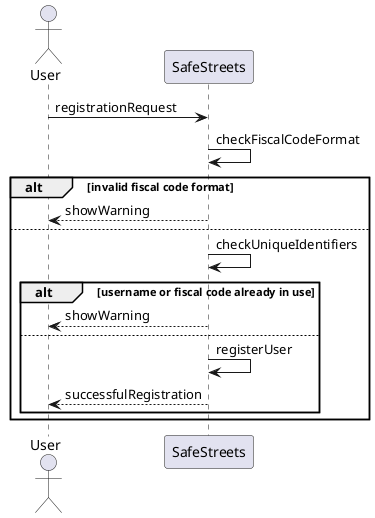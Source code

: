 @startuml rasd_sequence_diagram_uc_1_1
skinparam Shadowing false

actor User as U
participant SafeStreets as SS

U -> SS : registrationRequest

SS -> SS : checkFiscalCodeFormat
alt invalid fiscal code format
SS --> U : showWarning
else
SS -> SS : checkUniqueIdentifiers
alt username or fiscal code already in use
SS --> U : showWarning
else
SS -> SS: registerUser
SS --> U: successfulRegistration
end
end

@enduml